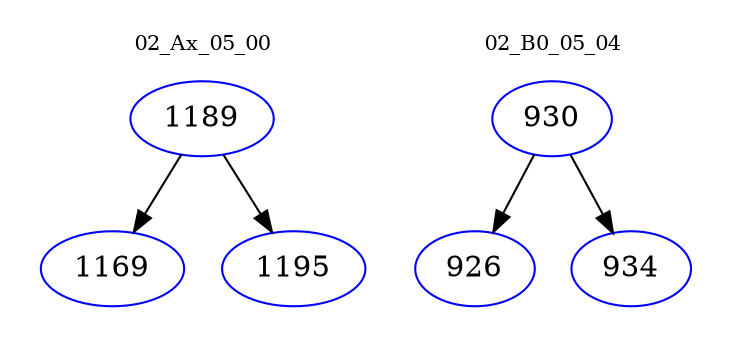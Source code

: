 digraph{
subgraph cluster_0 {
color = white
label = "02_Ax_05_00";
fontsize=10;
T0_1189 [label="1189", color="blue"]
T0_1189 -> T0_1169 [color="black"]
T0_1169 [label="1169", color="blue"]
T0_1189 -> T0_1195 [color="black"]
T0_1195 [label="1195", color="blue"]
}
subgraph cluster_1 {
color = white
label = "02_B0_05_04";
fontsize=10;
T1_930 [label="930", color="blue"]
T1_930 -> T1_926 [color="black"]
T1_926 [label="926", color="blue"]
T1_930 -> T1_934 [color="black"]
T1_934 [label="934", color="blue"]
}
}
